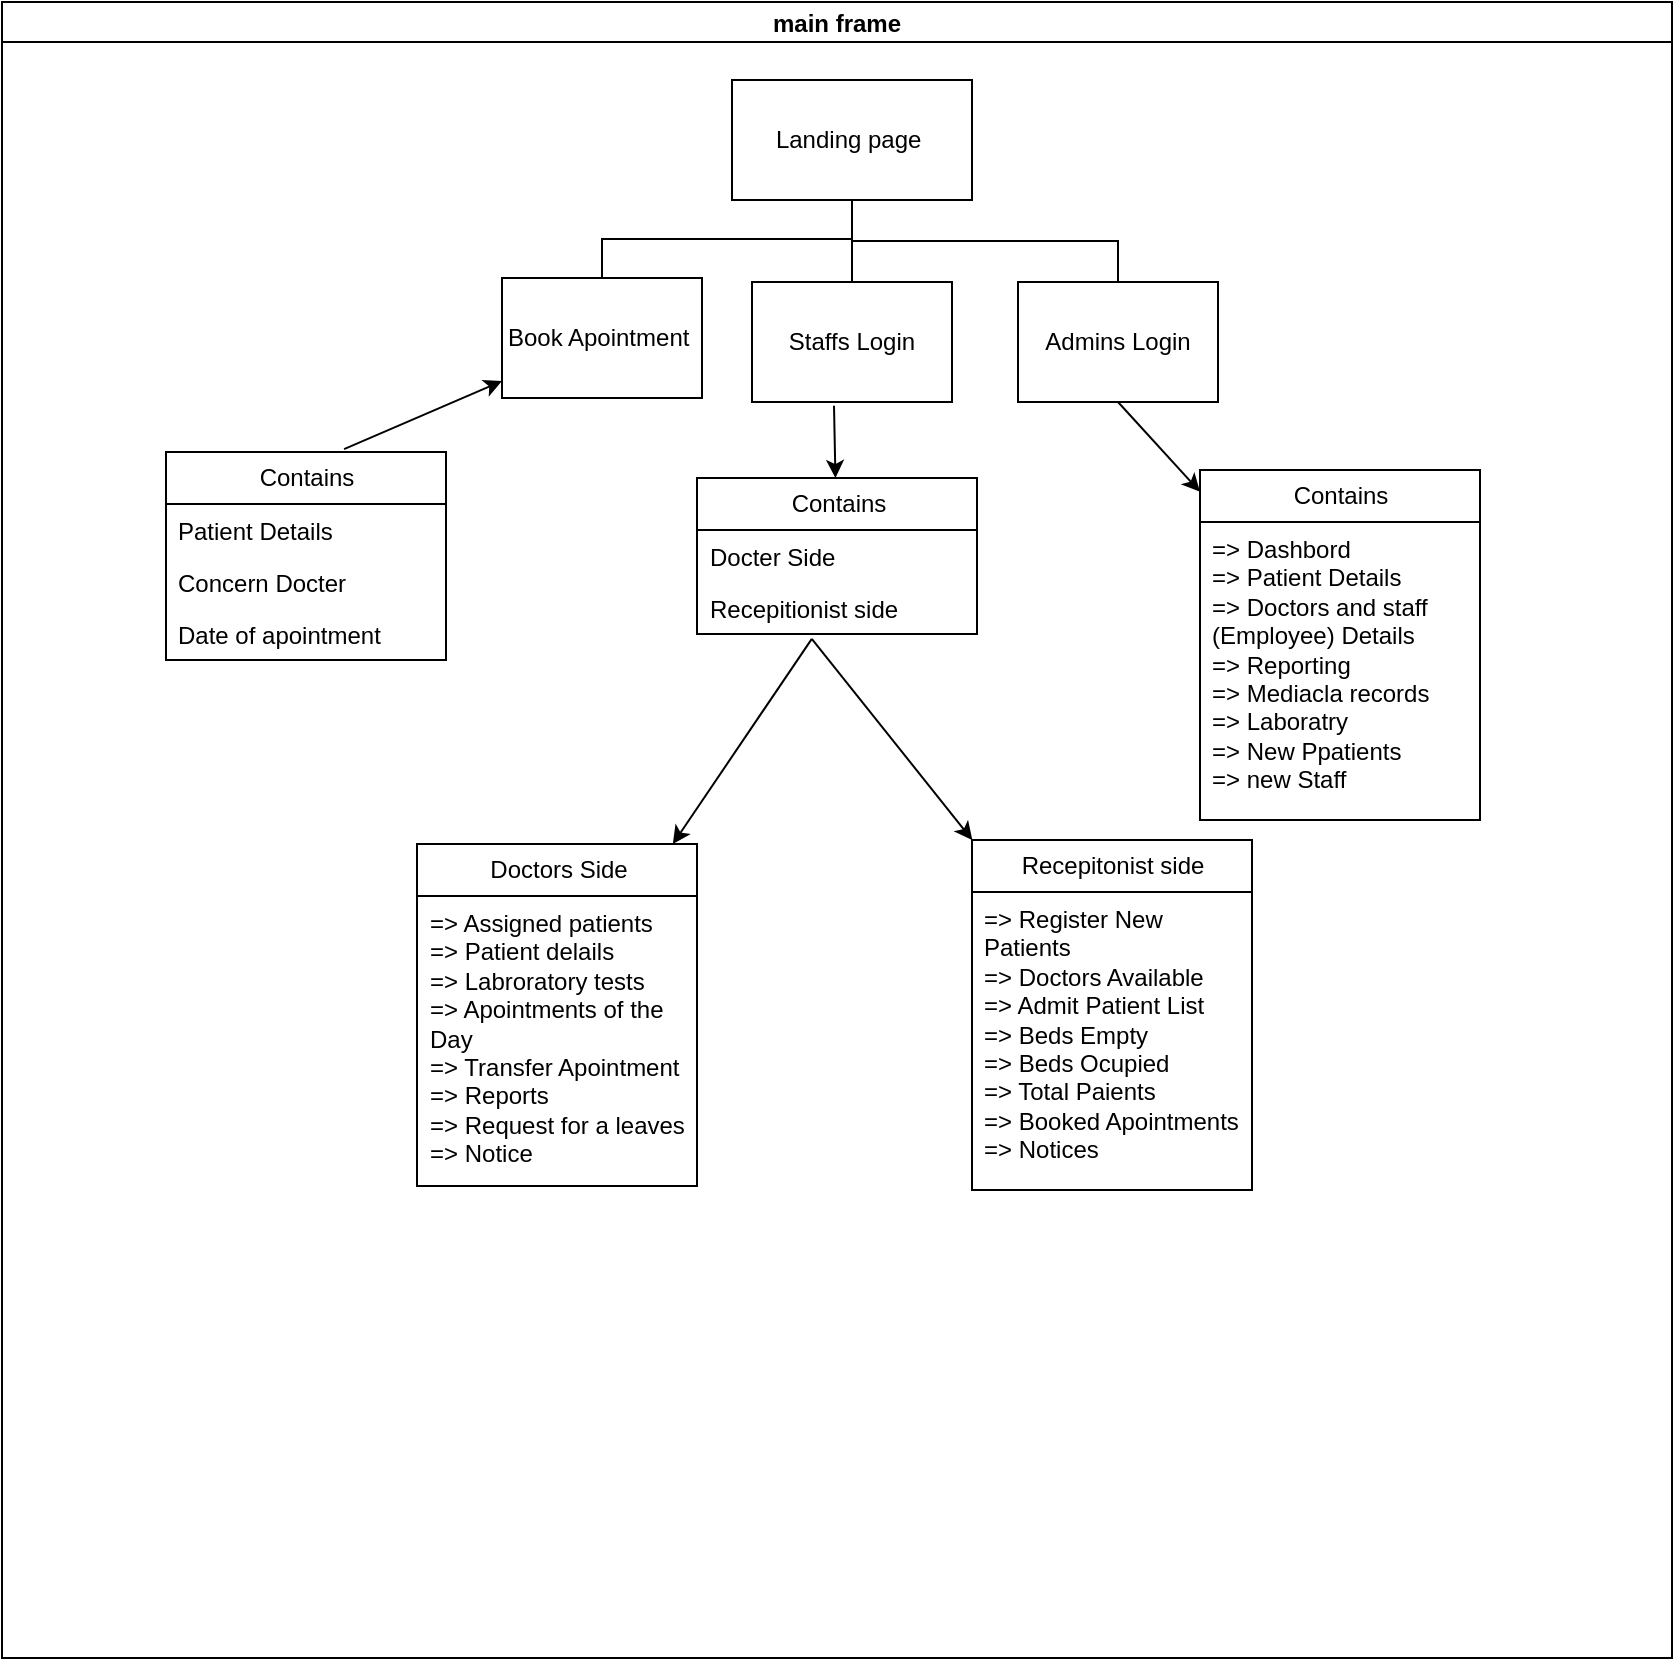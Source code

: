 <mxfile>
    <diagram id="a6K-KFRUgI2gVxKOYiXz" name="Page-1">
        <mxGraphModel dx="1296" dy="667" grid="0" gridSize="10" guides="1" tooltips="1" connect="1" arrows="1" fold="1" page="0" pageScale="1" pageWidth="850" pageHeight="1100" math="0" shadow="0">
            <root>
                <mxCell id="0"/>
                <mxCell id="1" parent="0"/>
                <mxCell id="47" value="main frame" style="swimlane;startSize=20;horizontal=1;containerType=tree;newEdgeStyle={&quot;edgeStyle&quot;:&quot;elbowEdgeStyle&quot;,&quot;startArrow&quot;:&quot;none&quot;,&quot;endArrow&quot;:&quot;none&quot;};" vertex="1" parent="1">
                    <mxGeometry x="-2" y="41" width="835" height="828" as="geometry"/>
                </mxCell>
                <mxCell id="48" value="" style="edgeStyle=elbowEdgeStyle;elbow=vertical;sourcePerimeterSpacing=0;targetPerimeterSpacing=0;startArrow=none;endArrow=none;rounded=0;curved=0;" edge="1" parent="47" source="50" target="51">
                    <mxGeometry relative="1" as="geometry"/>
                </mxCell>
                <mxCell id="49" value="" style="edgeStyle=elbowEdgeStyle;elbow=vertical;sourcePerimeterSpacing=0;targetPerimeterSpacing=0;startArrow=none;endArrow=none;rounded=0;curved=0;" edge="1" parent="47" source="50" target="52">
                    <mxGeometry relative="1" as="geometry"/>
                </mxCell>
                <UserObject label="Landing page&amp;nbsp;" treeRoot="1" id="50">
                    <mxCell style="whiteSpace=wrap;html=1;align=center;treeFolding=1;treeMoving=1;newEdgeStyle={&quot;edgeStyle&quot;:&quot;elbowEdgeStyle&quot;,&quot;startArrow&quot;:&quot;none&quot;,&quot;endArrow&quot;:&quot;none&quot;};" vertex="1" parent="47">
                        <mxGeometry x="365" y="39" width="120" height="60" as="geometry"/>
                    </mxCell>
                </UserObject>
                <mxCell id="51" value="Book Apointment&amp;nbsp;" style="whiteSpace=wrap;html=1;align=center;verticalAlign=middle;treeFolding=1;treeMoving=1;newEdgeStyle={&quot;edgeStyle&quot;:&quot;elbowEdgeStyle&quot;,&quot;startArrow&quot;:&quot;none&quot;,&quot;endArrow&quot;:&quot;none&quot;};" vertex="1" parent="47">
                    <mxGeometry x="250" y="138" width="100" height="60" as="geometry"/>
                </mxCell>
                <mxCell id="52" value="Admins Login" style="whiteSpace=wrap;html=1;align=center;verticalAlign=middle;treeFolding=1;treeMoving=1;newEdgeStyle={&quot;edgeStyle&quot;:&quot;elbowEdgeStyle&quot;,&quot;startArrow&quot;:&quot;none&quot;,&quot;endArrow&quot;:&quot;none&quot;};" vertex="1" parent="47">
                    <mxGeometry x="508" y="140" width="100" height="60" as="geometry"/>
                </mxCell>
                <mxCell id="53" value="" style="edgeStyle=elbowEdgeStyle;elbow=vertical;sourcePerimeterSpacing=0;targetPerimeterSpacing=0;startArrow=none;endArrow=none;rounded=0;curved=0;" edge="1" target="54" source="50" parent="47">
                    <mxGeometry relative="1" as="geometry">
                        <mxPoint x="421" y="127" as="sourcePoint"/>
                    </mxGeometry>
                </mxCell>
                <mxCell id="54" value="Staffs Login" style="whiteSpace=wrap;html=1;align=center;verticalAlign=middle;treeFolding=1;treeMoving=1;newEdgeStyle={&quot;edgeStyle&quot;:&quot;elbowEdgeStyle&quot;,&quot;startArrow&quot;:&quot;none&quot;,&quot;endArrow&quot;:&quot;none&quot;};" vertex="1" parent="47">
                    <mxGeometry x="375" y="140" width="100" height="60" as="geometry"/>
                </mxCell>
                <mxCell id="55" value="Contains" style="swimlane;fontStyle=0;childLayout=stackLayout;horizontal=1;startSize=26;fillColor=none;horizontalStack=0;resizeParent=1;resizeParentMax=0;resizeLast=0;collapsible=1;marginBottom=0;html=1;" vertex="1" parent="47">
                    <mxGeometry x="82" y="225" width="140" height="104" as="geometry"/>
                </mxCell>
                <mxCell id="56" value="Patient Details" style="text;strokeColor=none;fillColor=none;align=left;verticalAlign=top;spacingLeft=4;spacingRight=4;overflow=hidden;rotatable=0;points=[[0,0.5],[1,0.5]];portConstraint=eastwest;whiteSpace=wrap;html=1;" vertex="1" parent="55">
                    <mxGeometry y="26" width="140" height="26" as="geometry"/>
                </mxCell>
                <mxCell id="57" value="Concern Docter" style="text;strokeColor=none;fillColor=none;align=left;verticalAlign=top;spacingLeft=4;spacingRight=4;overflow=hidden;rotatable=0;points=[[0,0.5],[1,0.5]];portConstraint=eastwest;whiteSpace=wrap;html=1;" vertex="1" parent="55">
                    <mxGeometry y="52" width="140" height="26" as="geometry"/>
                </mxCell>
                <mxCell id="58" value="Date of apointment&amp;nbsp;" style="text;strokeColor=none;fillColor=none;align=left;verticalAlign=top;spacingLeft=4;spacingRight=4;overflow=hidden;rotatable=0;points=[[0,0.5],[1,0.5]];portConstraint=eastwest;whiteSpace=wrap;html=1;" vertex="1" parent="55">
                    <mxGeometry y="78" width="140" height="26" as="geometry"/>
                </mxCell>
                <mxCell id="59" value="" style="edgeStyle=none;html=1;exitX=0.636;exitY=-0.014;exitDx=0;exitDy=0;exitPerimeter=0;" edge="1" parent="47" source="55" target="51">
                    <mxGeometry relative="1" as="geometry"/>
                </mxCell>
                <mxCell id="67" value="" style="edgeStyle=none;html=1;exitX=0.41;exitY=1.031;exitDx=0;exitDy=0;exitPerimeter=0;" edge="1" source="54" target="68" parent="47">
                    <mxGeometry relative="1" as="geometry"/>
                </mxCell>
                <mxCell id="68" value="Contains" style="swimlane;fontStyle=0;childLayout=stackLayout;horizontal=1;startSize=26;fillColor=none;horizontalStack=0;resizeParent=1;resizeParentMax=0;resizeLast=0;collapsible=1;marginBottom=0;html=1;" vertex="1" parent="47">
                    <mxGeometry x="347.5" y="238" width="140" height="78" as="geometry"/>
                </mxCell>
                <mxCell id="70" value="Docter Side" style="text;strokeColor=none;fillColor=none;align=left;verticalAlign=top;spacingLeft=4;spacingRight=4;overflow=hidden;rotatable=0;points=[[0,0.5],[1,0.5]];portConstraint=eastwest;whiteSpace=wrap;html=1;" vertex="1" parent="68">
                    <mxGeometry y="26" width="140" height="26" as="geometry"/>
                </mxCell>
                <mxCell id="71" value="Recepitionist side" style="text;strokeColor=none;fillColor=none;align=left;verticalAlign=top;spacingLeft=4;spacingRight=4;overflow=hidden;rotatable=0;points=[[0,0.5],[1,0.5]];portConstraint=eastwest;whiteSpace=wrap;html=1;" vertex="1" parent="68">
                    <mxGeometry y="52" width="140" height="26" as="geometry"/>
                </mxCell>
                <mxCell id="72" value="" style="edgeStyle=none;html=1;exitX=0.5;exitY=1;exitDx=0;exitDy=0;" edge="1" target="73" source="52" parent="47">
                    <mxGeometry relative="1" as="geometry">
                        <mxPoint x="414" y="242.86" as="sourcePoint"/>
                    </mxGeometry>
                </mxCell>
                <mxCell id="73" value="Contains" style="swimlane;fontStyle=0;childLayout=stackLayout;horizontal=1;startSize=26;fillColor=none;horizontalStack=0;resizeParent=1;resizeParentMax=0;resizeLast=0;collapsible=1;marginBottom=0;html=1;" vertex="1" parent="47">
                    <mxGeometry x="599" y="234" width="140" height="175" as="geometry"/>
                </mxCell>
                <mxCell id="74" value="=&amp;gt; Dashbord&amp;nbsp;&lt;br&gt;=&amp;gt; Patient Details&amp;nbsp;&lt;br&gt;=&amp;gt; Doctors and staff (Employee) Details&lt;br&gt;=&amp;gt; Reporting&lt;br&gt;=&amp;gt; Mediacla records&amp;nbsp;&lt;br&gt;=&amp;gt; Laboratry&lt;br&gt;=&amp;gt; New Ppatients&lt;br&gt;=&amp;gt; new Staff" style="text;strokeColor=none;fillColor=none;align=left;verticalAlign=top;spacingLeft=4;spacingRight=4;overflow=hidden;rotatable=0;points=[[0,0.5],[1,0.5]];portConstraint=eastwest;whiteSpace=wrap;html=1;" vertex="1" parent="73">
                    <mxGeometry y="26" width="140" height="149" as="geometry"/>
                </mxCell>
                <mxCell id="84" value="" style="edgeStyle=none;html=1;exitX=0.41;exitY=1.031;exitDx=0;exitDy=0;exitPerimeter=0;" edge="1" target="85" source="68" parent="47">
                    <mxGeometry relative="1" as="geometry">
                        <mxPoint x="414" y="242.86" as="sourcePoint"/>
                    </mxGeometry>
                </mxCell>
                <mxCell id="85" value="Doctors Side" style="swimlane;fontStyle=0;childLayout=stackLayout;horizontal=1;startSize=26;fillColor=none;horizontalStack=0;resizeParent=1;resizeParentMax=0;resizeLast=0;collapsible=1;marginBottom=0;html=1;" vertex="1" parent="47">
                    <mxGeometry x="207.5" y="421" width="140" height="171" as="geometry"/>
                </mxCell>
                <mxCell id="87" value="=&amp;gt; Assigned patients&amp;nbsp;&lt;br&gt;=&amp;gt; Patient delails&amp;nbsp;&lt;br&gt;=&amp;gt; Labroratory tests&lt;br&gt;=&amp;gt; Apointments of the Day&amp;nbsp;&lt;br&gt;=&amp;gt; Transfer Apointment&amp;nbsp;&lt;br&gt;=&amp;gt; Reports&lt;br&gt;=&amp;gt; Request for a leaves&lt;br&gt;=&amp;gt; Notice" style="text;strokeColor=none;fillColor=none;align=left;verticalAlign=top;spacingLeft=4;spacingRight=4;overflow=hidden;rotatable=0;points=[[0,0.5],[1,0.5]];portConstraint=eastwest;whiteSpace=wrap;html=1;" vertex="1" parent="85">
                    <mxGeometry y="26" width="140" height="145" as="geometry"/>
                </mxCell>
                <mxCell id="88" value="" style="edgeStyle=none;html=1;exitX=0.41;exitY=1.031;exitDx=0;exitDy=0;exitPerimeter=0;" edge="1" target="89" source="68" parent="47">
                    <mxGeometry relative="1" as="geometry">
                        <mxPoint x="414" y="242.86" as="sourcePoint"/>
                    </mxGeometry>
                </mxCell>
                <mxCell id="89" value="Recepitonist side" style="swimlane;fontStyle=0;childLayout=stackLayout;horizontal=1;startSize=26;fillColor=none;horizontalStack=0;resizeParent=1;resizeParentMax=0;resizeLast=0;collapsible=1;marginBottom=0;html=1;" vertex="1" parent="47">
                    <mxGeometry x="485" y="419" width="140" height="175" as="geometry"/>
                </mxCell>
                <mxCell id="90" value="=&amp;gt; Register New Patients&lt;br&gt;=&amp;gt; Doctors Available&lt;br&gt;=&amp;gt; Admit Patient List&amp;nbsp;&lt;br&gt;=&amp;gt; Beds Empty&amp;nbsp;&lt;br&gt;=&amp;gt; Beds Ocupied&lt;br&gt;=&amp;gt; Total Paients&lt;br&gt;=&amp;gt; Booked Apointments&lt;br&gt;=&amp;gt; Notices&amp;nbsp;&lt;br&gt;" style="text;strokeColor=none;fillColor=none;align=left;verticalAlign=top;spacingLeft=4;spacingRight=4;overflow=hidden;rotatable=0;points=[[0,0.5],[1,0.5]];portConstraint=eastwest;whiteSpace=wrap;html=1;" vertex="1" parent="89">
                    <mxGeometry y="26" width="140" height="149" as="geometry"/>
                </mxCell>
            </root>
        </mxGraphModel>
    </diagram>
</mxfile>